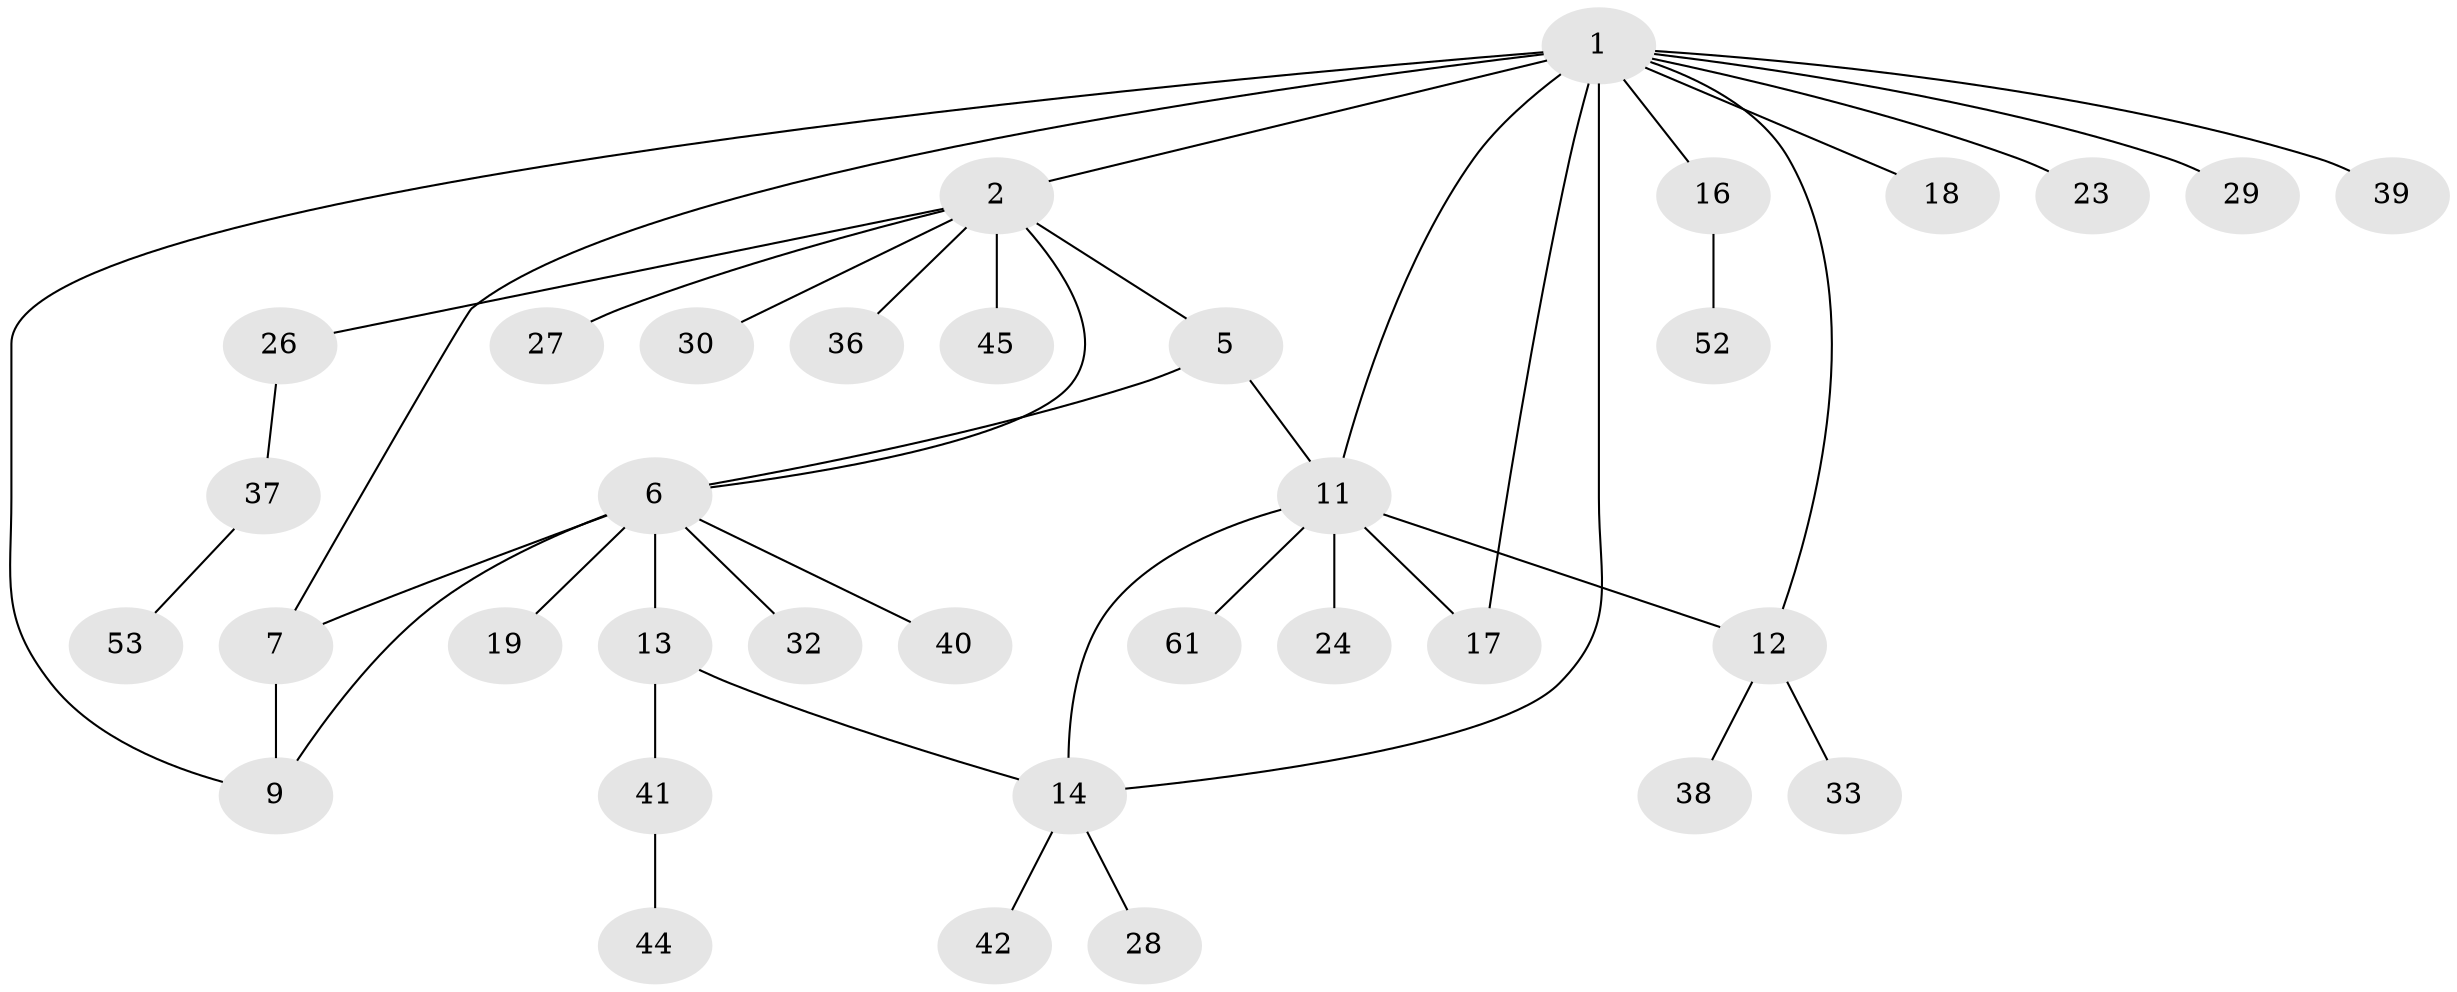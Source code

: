 // original degree distribution, {5: 0.08571428571428572, 8: 0.04285714285714286, 3: 0.07142857142857142, 6: 0.02857142857142857, 4: 0.04285714285714286, 7: 0.014285714285714285, 2: 0.2, 1: 0.5142857142857142}
// Generated by graph-tools (version 1.1) at 2025/15/03/09/25 04:15:44]
// undirected, 35 vertices, 43 edges
graph export_dot {
graph [start="1"]
  node [color=gray90,style=filled];
  1 [super="+3+10"];
  2 [super="+4+63+64"];
  5;
  6 [super="+8+62+59"];
  7 [super="+43"];
  9 [super="+35+22"];
  11 [super="+50"];
  12 [super="+21"];
  13;
  14 [super="+15"];
  16 [super="+20"];
  17 [super="+54"];
  18;
  19;
  23;
  24 [super="+31"];
  26;
  27;
  28;
  29 [super="+47"];
  30;
  32 [super="+49+60+58"];
  33 [super="+34+46"];
  36;
  37;
  38;
  39;
  40;
  41 [super="+70"];
  42;
  44;
  45 [super="+67+48"];
  52;
  53 [super="+68"];
  61;
  1 -- 2 [weight=2];
  1 -- 14 [weight=2];
  1 -- 17;
  1 -- 39;
  1 -- 9;
  1 -- 16;
  1 -- 18;
  1 -- 23;
  1 -- 29;
  1 -- 7;
  1 -- 11;
  1 -- 12;
  2 -- 36;
  2 -- 5;
  2 -- 6;
  2 -- 45;
  2 -- 26;
  2 -- 27;
  2 -- 30;
  5 -- 6;
  5 -- 11;
  6 -- 13 [weight=2];
  6 -- 32;
  6 -- 19;
  6 -- 7;
  6 -- 40;
  6 -- 9;
  7 -- 9;
  11 -- 12;
  11 -- 17;
  11 -- 24;
  11 -- 61;
  11 -- 14;
  12 -- 38;
  12 -- 33;
  13 -- 14 [weight=2];
  13 -- 41;
  14 -- 28;
  14 -- 42;
  16 -- 52;
  26 -- 37;
  37 -- 53;
  41 -- 44;
}
